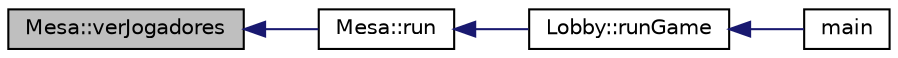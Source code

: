 digraph "Mesa::verJogadores"
{
  edge [fontname="Helvetica",fontsize="10",labelfontname="Helvetica",labelfontsize="10"];
  node [fontname="Helvetica",fontsize="10",shape=record];
  rankdir="LR";
  Node68 [label="Mesa::verJogadores",height=0.2,width=0.4,color="black", fillcolor="grey75", style="filled", fontcolor="black"];
  Node68 -> Node69 [dir="back",color="midnightblue",fontsize="10",style="solid",fontname="Helvetica"];
  Node69 [label="Mesa::run",height=0.2,width=0.4,color="black", fillcolor="white", style="filled",URL="$d8/d5e/class_mesa.html#a129bc8199f83880303f1b655eca5d95d",tooltip="Inicia os procedimentos da criação de uma mesa. "];
  Node69 -> Node70 [dir="back",color="midnightblue",fontsize="10",style="solid",fontname="Helvetica"];
  Node70 [label="Lobby::runGame",height=0.2,width=0.4,color="black", fillcolor="white", style="filled",URL="$db/dd7/class_lobby.html#ad2e0ed41f1b35709445d60221d311d98",tooltip="Responsavel por iniciar uma Mesa ou sair do Programa. "];
  Node70 -> Node71 [dir="back",color="midnightblue",fontsize="10",style="solid",fontname="Helvetica"];
  Node71 [label="main",height=0.2,width=0.4,color="black", fillcolor="white", style="filled",URL="$df/d0a/main_8cpp.html#abf9e6b7e6f15df4b525a2e7705ba3089",tooltip="Main. "];
}
